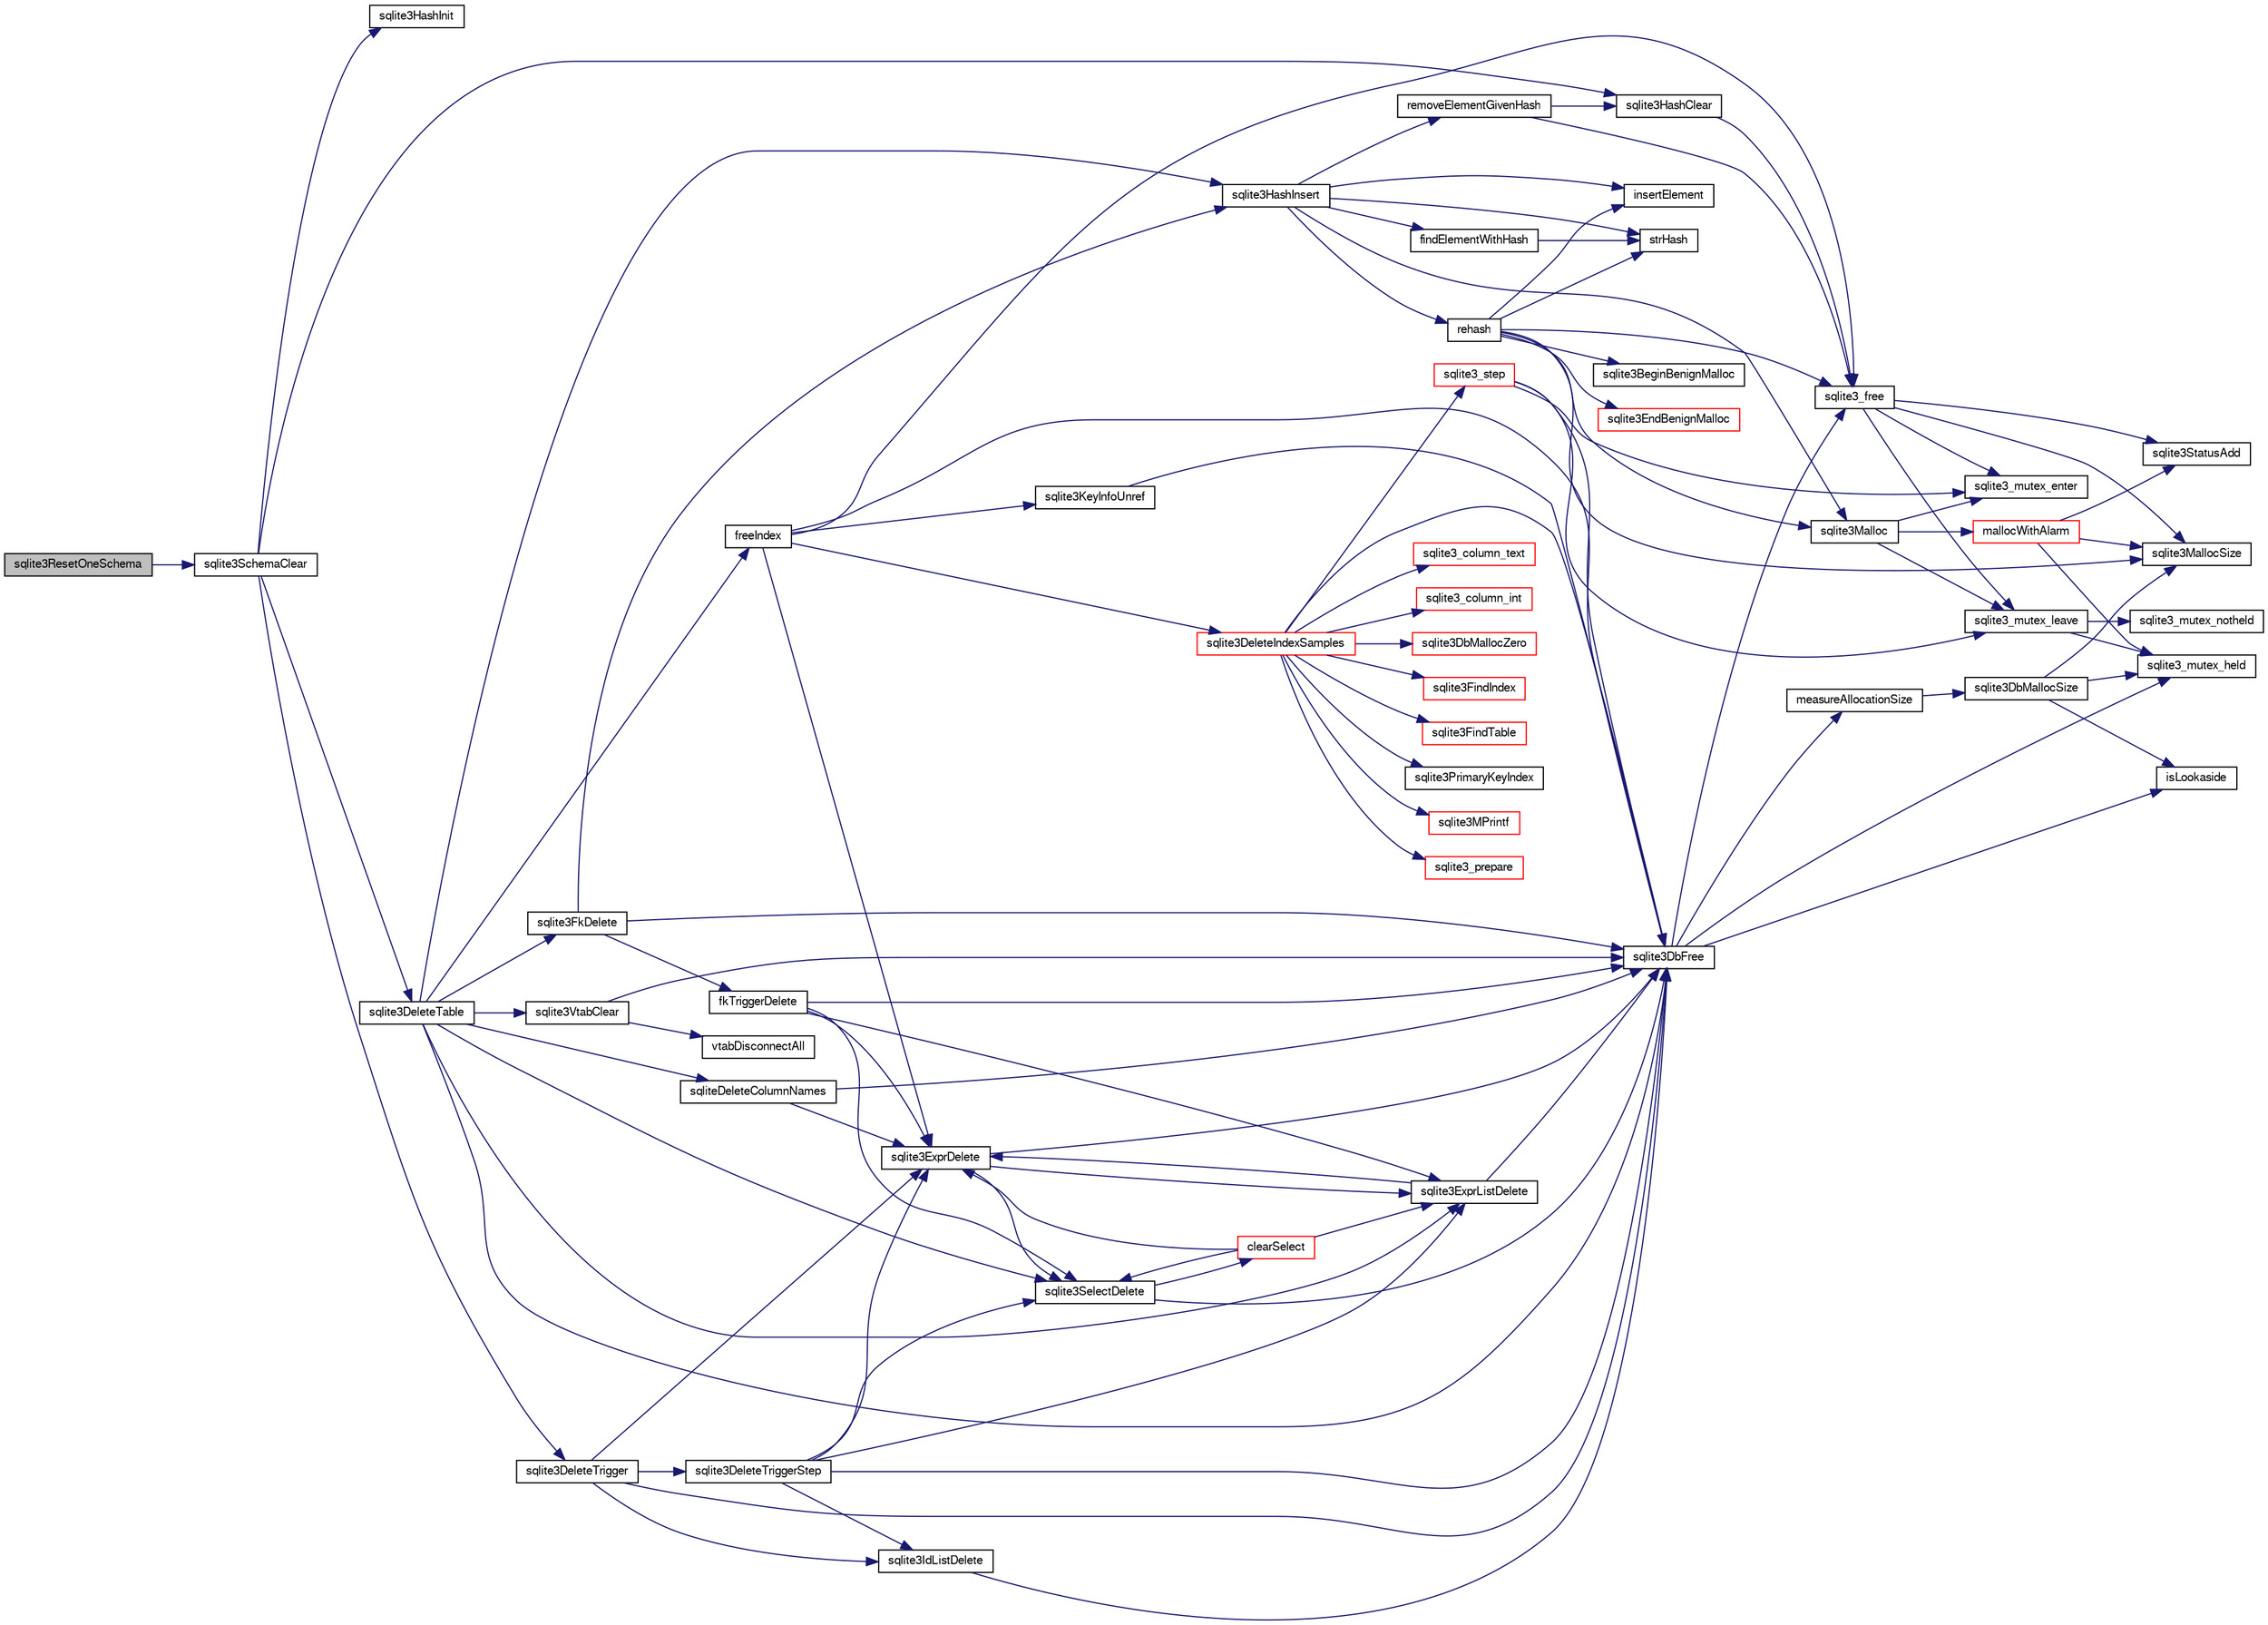digraph "sqlite3ResetOneSchema"
{
  edge [fontname="FreeSans",fontsize="10",labelfontname="FreeSans",labelfontsize="10"];
  node [fontname="FreeSans",fontsize="10",shape=record];
  rankdir="LR";
  Node676072 [label="sqlite3ResetOneSchema",height=0.2,width=0.4,color="black", fillcolor="grey75", style="filled", fontcolor="black"];
  Node676072 -> Node676073 [color="midnightblue",fontsize="10",style="solid",fontname="FreeSans"];
  Node676073 [label="sqlite3SchemaClear",height=0.2,width=0.4,color="black", fillcolor="white", style="filled",URL="$sqlite3_8c.html#a927c603430267e42c56ab38ca221322a"];
  Node676073 -> Node676074 [color="midnightblue",fontsize="10",style="solid",fontname="FreeSans"];
  Node676074 [label="sqlite3HashInit",height=0.2,width=0.4,color="black", fillcolor="white", style="filled",URL="$sqlite3_8c.html#a666b28838d58955f60dccd84931fdf75"];
  Node676073 -> Node676075 [color="midnightblue",fontsize="10",style="solid",fontname="FreeSans"];
  Node676075 [label="sqlite3HashClear",height=0.2,width=0.4,color="black", fillcolor="white", style="filled",URL="$sqlite3_8c.html#acc7a2dfa6603c59af14b3792fe463c73"];
  Node676075 -> Node676076 [color="midnightblue",fontsize="10",style="solid",fontname="FreeSans"];
  Node676076 [label="sqlite3_free",height=0.2,width=0.4,color="black", fillcolor="white", style="filled",URL="$sqlite3_8c.html#a6552349e36a8a691af5487999ab09519"];
  Node676076 -> Node676077 [color="midnightblue",fontsize="10",style="solid",fontname="FreeSans"];
  Node676077 [label="sqlite3_mutex_enter",height=0.2,width=0.4,color="black", fillcolor="white", style="filled",URL="$sqlite3_8c.html#a1c12cde690bd89f104de5cbad12a6bf5"];
  Node676076 -> Node676078 [color="midnightblue",fontsize="10",style="solid",fontname="FreeSans"];
  Node676078 [label="sqlite3StatusAdd",height=0.2,width=0.4,color="black", fillcolor="white", style="filled",URL="$sqlite3_8c.html#afa029f93586aeab4cc85360905dae9cd"];
  Node676076 -> Node676079 [color="midnightblue",fontsize="10",style="solid",fontname="FreeSans"];
  Node676079 [label="sqlite3MallocSize",height=0.2,width=0.4,color="black", fillcolor="white", style="filled",URL="$sqlite3_8c.html#acf5d2a5f35270bafb050bd2def576955"];
  Node676076 -> Node676080 [color="midnightblue",fontsize="10",style="solid",fontname="FreeSans"];
  Node676080 [label="sqlite3_mutex_leave",height=0.2,width=0.4,color="black", fillcolor="white", style="filled",URL="$sqlite3_8c.html#a5838d235601dbd3c1fa993555c6bcc93"];
  Node676080 -> Node676081 [color="midnightblue",fontsize="10",style="solid",fontname="FreeSans"];
  Node676081 [label="sqlite3_mutex_held",height=0.2,width=0.4,color="black", fillcolor="white", style="filled",URL="$sqlite3_8c.html#acf77da68932b6bc163c5e68547ecc3e7"];
  Node676080 -> Node676082 [color="midnightblue",fontsize="10",style="solid",fontname="FreeSans"];
  Node676082 [label="sqlite3_mutex_notheld",height=0.2,width=0.4,color="black", fillcolor="white", style="filled",URL="$sqlite3_8c.html#a83967c837c1c000d3b5adcfaa688f5dc"];
  Node676073 -> Node676083 [color="midnightblue",fontsize="10",style="solid",fontname="FreeSans"];
  Node676083 [label="sqlite3DeleteTrigger",height=0.2,width=0.4,color="black", fillcolor="white", style="filled",URL="$sqlite3_8c.html#a4be7bebe98d17357fb3fa8cdb3b795f3"];
  Node676083 -> Node676084 [color="midnightblue",fontsize="10",style="solid",fontname="FreeSans"];
  Node676084 [label="sqlite3DeleteTriggerStep",height=0.2,width=0.4,color="black", fillcolor="white", style="filled",URL="$sqlite3_8c.html#a53f07c621cb9933a2287e26026abce8a"];
  Node676084 -> Node676085 [color="midnightblue",fontsize="10",style="solid",fontname="FreeSans"];
  Node676085 [label="sqlite3ExprDelete",height=0.2,width=0.4,color="black", fillcolor="white", style="filled",URL="$sqlite3_8c.html#ae4e21ab5918e0428fbaa9e615dceb309"];
  Node676085 -> Node676086 [color="midnightblue",fontsize="10",style="solid",fontname="FreeSans"];
  Node676086 [label="sqlite3DbFree",height=0.2,width=0.4,color="black", fillcolor="white", style="filled",URL="$sqlite3_8c.html#ac70ab821a6607b4a1b909582dc37a069"];
  Node676086 -> Node676081 [color="midnightblue",fontsize="10",style="solid",fontname="FreeSans"];
  Node676086 -> Node676087 [color="midnightblue",fontsize="10",style="solid",fontname="FreeSans"];
  Node676087 [label="measureAllocationSize",height=0.2,width=0.4,color="black", fillcolor="white", style="filled",URL="$sqlite3_8c.html#a45731e644a22fdb756e2b6337224217a"];
  Node676087 -> Node676088 [color="midnightblue",fontsize="10",style="solid",fontname="FreeSans"];
  Node676088 [label="sqlite3DbMallocSize",height=0.2,width=0.4,color="black", fillcolor="white", style="filled",URL="$sqlite3_8c.html#aa397e5a8a03495203a0767abf0a71f86"];
  Node676088 -> Node676079 [color="midnightblue",fontsize="10",style="solid",fontname="FreeSans"];
  Node676088 -> Node676081 [color="midnightblue",fontsize="10",style="solid",fontname="FreeSans"];
  Node676088 -> Node676089 [color="midnightblue",fontsize="10",style="solid",fontname="FreeSans"];
  Node676089 [label="isLookaside",height=0.2,width=0.4,color="black", fillcolor="white", style="filled",URL="$sqlite3_8c.html#a770fa05ff9717b75e16f4d968a77b897"];
  Node676086 -> Node676089 [color="midnightblue",fontsize="10",style="solid",fontname="FreeSans"];
  Node676086 -> Node676076 [color="midnightblue",fontsize="10",style="solid",fontname="FreeSans"];
  Node676085 -> Node676090 [color="midnightblue",fontsize="10",style="solid",fontname="FreeSans"];
  Node676090 [label="sqlite3SelectDelete",height=0.2,width=0.4,color="black", fillcolor="white", style="filled",URL="$sqlite3_8c.html#a0f56959f0acac85496744f0d068854a0"];
  Node676090 -> Node676091 [color="midnightblue",fontsize="10",style="solid",fontname="FreeSans"];
  Node676091 [label="clearSelect",height=0.2,width=0.4,color="red", fillcolor="white", style="filled",URL="$sqlite3_8c.html#ac083bac4f2f02c26aa02fc24ca8c2dd9"];
  Node676091 -> Node676092 [color="midnightblue",fontsize="10",style="solid",fontname="FreeSans"];
  Node676092 [label="sqlite3ExprListDelete",height=0.2,width=0.4,color="black", fillcolor="white", style="filled",URL="$sqlite3_8c.html#ae9cd46eac81e86a04ed8c09b99fc3c10"];
  Node676092 -> Node676085 [color="midnightblue",fontsize="10",style="solid",fontname="FreeSans"];
  Node676092 -> Node676086 [color="midnightblue",fontsize="10",style="solid",fontname="FreeSans"];
  Node676091 -> Node676085 [color="midnightblue",fontsize="10",style="solid",fontname="FreeSans"];
  Node676091 -> Node676090 [color="midnightblue",fontsize="10",style="solid",fontname="FreeSans"];
  Node676090 -> Node676086 [color="midnightblue",fontsize="10",style="solid",fontname="FreeSans"];
  Node676085 -> Node676092 [color="midnightblue",fontsize="10",style="solid",fontname="FreeSans"];
  Node676084 -> Node676092 [color="midnightblue",fontsize="10",style="solid",fontname="FreeSans"];
  Node676084 -> Node676090 [color="midnightblue",fontsize="10",style="solid",fontname="FreeSans"];
  Node676084 -> Node676407 [color="midnightblue",fontsize="10",style="solid",fontname="FreeSans"];
  Node676407 [label="sqlite3IdListDelete",height=0.2,width=0.4,color="black", fillcolor="white", style="filled",URL="$sqlite3_8c.html#a38bea53ea789e86289ca600ff6010f73"];
  Node676407 -> Node676086 [color="midnightblue",fontsize="10",style="solid",fontname="FreeSans"];
  Node676084 -> Node676086 [color="midnightblue",fontsize="10",style="solid",fontname="FreeSans"];
  Node676083 -> Node676086 [color="midnightblue",fontsize="10",style="solid",fontname="FreeSans"];
  Node676083 -> Node676085 [color="midnightblue",fontsize="10",style="solid",fontname="FreeSans"];
  Node676083 -> Node676407 [color="midnightblue",fontsize="10",style="solid",fontname="FreeSans"];
  Node676073 -> Node676094 [color="midnightblue",fontsize="10",style="solid",fontname="FreeSans"];
  Node676094 [label="sqlite3DeleteTable",height=0.2,width=0.4,color="black", fillcolor="white", style="filled",URL="$sqlite3_8c.html#a7fd3d507375a381a3807f92735318973"];
  Node676094 -> Node676095 [color="midnightblue",fontsize="10",style="solid",fontname="FreeSans"];
  Node676095 [label="sqlite3HashInsert",height=0.2,width=0.4,color="black", fillcolor="white", style="filled",URL="$sqlite3_8c.html#aebbc6c13b3c139d5f3463938f441da3d"];
  Node676095 -> Node676096 [color="midnightblue",fontsize="10",style="solid",fontname="FreeSans"];
  Node676096 [label="findElementWithHash",height=0.2,width=0.4,color="black", fillcolor="white", style="filled",URL="$sqlite3_8c.html#a75c0f574fa5d51702434c6e980d57d7f"];
  Node676096 -> Node676097 [color="midnightblue",fontsize="10",style="solid",fontname="FreeSans"];
  Node676097 [label="strHash",height=0.2,width=0.4,color="black", fillcolor="white", style="filled",URL="$sqlite3_8c.html#ad7193605dadc27cf291d54e15bdd011d"];
  Node676095 -> Node676098 [color="midnightblue",fontsize="10",style="solid",fontname="FreeSans"];
  Node676098 [label="removeElementGivenHash",height=0.2,width=0.4,color="black", fillcolor="white", style="filled",URL="$sqlite3_8c.html#a97ff4ac3846af0f8caf5426adfa2808a"];
  Node676098 -> Node676076 [color="midnightblue",fontsize="10",style="solid",fontname="FreeSans"];
  Node676098 -> Node676075 [color="midnightblue",fontsize="10",style="solid",fontname="FreeSans"];
  Node676095 -> Node676099 [color="midnightblue",fontsize="10",style="solid",fontname="FreeSans"];
  Node676099 [label="sqlite3Malloc",height=0.2,width=0.4,color="black", fillcolor="white", style="filled",URL="$sqlite3_8c.html#a361a2eaa846b1885f123abe46f5d8b2b"];
  Node676099 -> Node676077 [color="midnightblue",fontsize="10",style="solid",fontname="FreeSans"];
  Node676099 -> Node676100 [color="midnightblue",fontsize="10",style="solid",fontname="FreeSans"];
  Node676100 [label="mallocWithAlarm",height=0.2,width=0.4,color="red", fillcolor="white", style="filled",URL="$sqlite3_8c.html#ab070d5cf8e48ec8a6a43cf025d48598b"];
  Node676100 -> Node676081 [color="midnightblue",fontsize="10",style="solid",fontname="FreeSans"];
  Node676100 -> Node676079 [color="midnightblue",fontsize="10",style="solid",fontname="FreeSans"];
  Node676100 -> Node676078 [color="midnightblue",fontsize="10",style="solid",fontname="FreeSans"];
  Node676099 -> Node676080 [color="midnightblue",fontsize="10",style="solid",fontname="FreeSans"];
  Node676095 -> Node676104 [color="midnightblue",fontsize="10",style="solid",fontname="FreeSans"];
  Node676104 [label="rehash",height=0.2,width=0.4,color="black", fillcolor="white", style="filled",URL="$sqlite3_8c.html#a4851529638f6c7af16239ee6e2dcc628"];
  Node676104 -> Node676105 [color="midnightblue",fontsize="10",style="solid",fontname="FreeSans"];
  Node676105 [label="sqlite3BeginBenignMalloc",height=0.2,width=0.4,color="black", fillcolor="white", style="filled",URL="$sqlite3_8c.html#a3344c0e2b1b6df701a1cb326602fac14"];
  Node676104 -> Node676099 [color="midnightblue",fontsize="10",style="solid",fontname="FreeSans"];
  Node676104 -> Node676106 [color="midnightblue",fontsize="10",style="solid",fontname="FreeSans"];
  Node676106 [label="sqlite3EndBenignMalloc",height=0.2,width=0.4,color="red", fillcolor="white", style="filled",URL="$sqlite3_8c.html#a4582127cc64d483dc66c7acf9d8d8fbb"];
  Node676104 -> Node676076 [color="midnightblue",fontsize="10",style="solid",fontname="FreeSans"];
  Node676104 -> Node676079 [color="midnightblue",fontsize="10",style="solid",fontname="FreeSans"];
  Node676104 -> Node676097 [color="midnightblue",fontsize="10",style="solid",fontname="FreeSans"];
  Node676104 -> Node676371 [color="midnightblue",fontsize="10",style="solid",fontname="FreeSans"];
  Node676371 [label="insertElement",height=0.2,width=0.4,color="black", fillcolor="white", style="filled",URL="$sqlite3_8c.html#a011f717fc5c46f03d78bf81b6714e0ee"];
  Node676095 -> Node676097 [color="midnightblue",fontsize="10",style="solid",fontname="FreeSans"];
  Node676095 -> Node676371 [color="midnightblue",fontsize="10",style="solid",fontname="FreeSans"];
  Node676094 -> Node676372 [color="midnightblue",fontsize="10",style="solid",fontname="FreeSans"];
  Node676372 [label="freeIndex",height=0.2,width=0.4,color="black", fillcolor="white", style="filled",URL="$sqlite3_8c.html#a00907c99c18d5bcb9d0b38c077146c31"];
  Node676372 -> Node676373 [color="midnightblue",fontsize="10",style="solid",fontname="FreeSans"];
  Node676373 [label="sqlite3DeleteIndexSamples",height=0.2,width=0.4,color="red", fillcolor="white", style="filled",URL="$sqlite3_8c.html#aaeda0302fbf61397ec009f65bed047ef"];
  Node676373 -> Node676086 [color="midnightblue",fontsize="10",style="solid",fontname="FreeSans"];
  Node676373 -> Node676374 [color="midnightblue",fontsize="10",style="solid",fontname="FreeSans"];
  Node676374 [label="sqlite3FindIndex",height=0.2,width=0.4,color="red", fillcolor="white", style="filled",URL="$sqlite3_8c.html#a79fb99db8d0f914bb72dd374ae088512"];
  Node676373 -> Node676376 [color="midnightblue",fontsize="10",style="solid",fontname="FreeSans"];
  Node676376 [label="sqlite3FindTable",height=0.2,width=0.4,color="red", fillcolor="white", style="filled",URL="$sqlite3_8c.html#afa51dbee6173bf3a8a3df76b07cea789"];
  Node676373 -> Node676377 [color="midnightblue",fontsize="10",style="solid",fontname="FreeSans"];
  Node676377 [label="sqlite3PrimaryKeyIndex",height=0.2,width=0.4,color="black", fillcolor="white", style="filled",URL="$sqlite3_8c.html#af6edde3fbbd22a22b86ad32677fad95b"];
  Node676373 -> Node676352 [color="midnightblue",fontsize="10",style="solid",fontname="FreeSans"];
  Node676352 [label="sqlite3MPrintf",height=0.2,width=0.4,color="red", fillcolor="white", style="filled",URL="$sqlite3_8c.html#a208ef0df84e9778778804a19af03efea"];
  Node676373 -> Node676378 [color="midnightblue",fontsize="10",style="solid",fontname="FreeSans"];
  Node676378 [label="sqlite3_prepare",height=0.2,width=0.4,color="red", fillcolor="white", style="filled",URL="$sqlite3_8c.html#a8c39e7b9dbeff01f0a399b46d4b29f1c"];
  Node676373 -> Node676752 [color="midnightblue",fontsize="10",style="solid",fontname="FreeSans"];
  Node676752 [label="sqlite3_step",height=0.2,width=0.4,color="red", fillcolor="white", style="filled",URL="$sqlite3_8c.html#ac1e491ce36b7471eb28387f7d3c74334"];
  Node676752 -> Node676077 [color="midnightblue",fontsize="10",style="solid",fontname="FreeSans"];
  Node676752 -> Node676086 [color="midnightblue",fontsize="10",style="solid",fontname="FreeSans"];
  Node676752 -> Node676080 [color="midnightblue",fontsize="10",style="solid",fontname="FreeSans"];
  Node676373 -> Node676927 [color="midnightblue",fontsize="10",style="solid",fontname="FreeSans"];
  Node676927 [label="sqlite3_column_text",height=0.2,width=0.4,color="red", fillcolor="white", style="filled",URL="$sqlite3_8c.html#aee36f5eaf67b425ddf6f9b7a2004d018"];
  Node676373 -> Node677019 [color="midnightblue",fontsize="10",style="solid",fontname="FreeSans"];
  Node677019 [label="sqlite3_column_int",height=0.2,width=0.4,color="red", fillcolor="white", style="filled",URL="$sqlite3_8c.html#a6bd16f5b3266f473e37e8e3d4ebb4290"];
  Node676373 -> Node676302 [color="midnightblue",fontsize="10",style="solid",fontname="FreeSans"];
  Node676302 [label="sqlite3DbMallocZero",height=0.2,width=0.4,color="red", fillcolor="white", style="filled",URL="$sqlite3_8c.html#a49cfebac9d6067a03442c92af73f33e4"];
  Node676372 -> Node676415 [color="midnightblue",fontsize="10",style="solid",fontname="FreeSans"];
  Node676415 [label="sqlite3KeyInfoUnref",height=0.2,width=0.4,color="black", fillcolor="white", style="filled",URL="$sqlite3_8c.html#ac94cc1874ab0865db1dbbefd3886ba4a"];
  Node676415 -> Node676086 [color="midnightblue",fontsize="10",style="solid",fontname="FreeSans"];
  Node676372 -> Node676085 [color="midnightblue",fontsize="10",style="solid",fontname="FreeSans"];
  Node676372 -> Node676086 [color="midnightblue",fontsize="10",style="solid",fontname="FreeSans"];
  Node676372 -> Node676076 [color="midnightblue",fontsize="10",style="solid",fontname="FreeSans"];
  Node676094 -> Node677022 [color="midnightblue",fontsize="10",style="solid",fontname="FreeSans"];
  Node677022 [label="sqlite3FkDelete",height=0.2,width=0.4,color="black", fillcolor="white", style="filled",URL="$sqlite3_8c.html#a59a33da6c4e11d3f99b15eafdc01f013"];
  Node677022 -> Node676095 [color="midnightblue",fontsize="10",style="solid",fontname="FreeSans"];
  Node677022 -> Node677023 [color="midnightblue",fontsize="10",style="solid",fontname="FreeSans"];
  Node677023 [label="fkTriggerDelete",height=0.2,width=0.4,color="black", fillcolor="white", style="filled",URL="$sqlite3_8c.html#a45e39c07b1ac453fc3ee0d8779da2cc1"];
  Node677023 -> Node676085 [color="midnightblue",fontsize="10",style="solid",fontname="FreeSans"];
  Node677023 -> Node676092 [color="midnightblue",fontsize="10",style="solid",fontname="FreeSans"];
  Node677023 -> Node676090 [color="midnightblue",fontsize="10",style="solid",fontname="FreeSans"];
  Node677023 -> Node676086 [color="midnightblue",fontsize="10",style="solid",fontname="FreeSans"];
  Node677022 -> Node676086 [color="midnightblue",fontsize="10",style="solid",fontname="FreeSans"];
  Node676094 -> Node677024 [color="midnightblue",fontsize="10",style="solid",fontname="FreeSans"];
  Node677024 [label="sqliteDeleteColumnNames",height=0.2,width=0.4,color="black", fillcolor="white", style="filled",URL="$sqlite3_8c.html#a30fd46bd85a745b908f382e5dd74c38a"];
  Node677024 -> Node676086 [color="midnightblue",fontsize="10",style="solid",fontname="FreeSans"];
  Node677024 -> Node676085 [color="midnightblue",fontsize="10",style="solid",fontname="FreeSans"];
  Node676094 -> Node676086 [color="midnightblue",fontsize="10",style="solid",fontname="FreeSans"];
  Node676094 -> Node676090 [color="midnightblue",fontsize="10",style="solid",fontname="FreeSans"];
  Node676094 -> Node676092 [color="midnightblue",fontsize="10",style="solid",fontname="FreeSans"];
  Node676094 -> Node677025 [color="midnightblue",fontsize="10",style="solid",fontname="FreeSans"];
  Node677025 [label="sqlite3VtabClear",height=0.2,width=0.4,color="black", fillcolor="white", style="filled",URL="$sqlite3_8c.html#a0690ffd2d2e58bd4ed1ce4f1e35c1ef1"];
  Node677025 -> Node677005 [color="midnightblue",fontsize="10",style="solid",fontname="FreeSans"];
  Node677005 [label="vtabDisconnectAll",height=0.2,width=0.4,color="black", fillcolor="white", style="filled",URL="$sqlite3_8c.html#aa3d5506c2557b3e090d8409b5ee27d29"];
  Node677025 -> Node676086 [color="midnightblue",fontsize="10",style="solid",fontname="FreeSans"];
}
